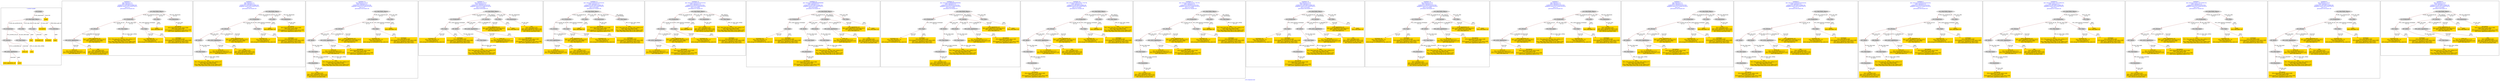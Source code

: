digraph n0 {
fontcolor="blue"
remincross="true"
label="s16-s-hammer.xml"
subgraph cluster_0 {
label="1-correct model"
n2[style="filled",color="white",fillcolor="lightgray",label="E12_Production1"];
n3[style="filled",color="white",fillcolor="lightgray",label="E21_Person1"];
n4[style="filled",color="white",fillcolor="lightgray",label="E52_Time-Span1"];
n5[style="filled",color="white",fillcolor="lightgray",label="E82_Actor_Appellation1"];
n6[shape="plaintext",style="filled",fillcolor="gold",label="artist_uri"];
n7[style="filled",color="white",fillcolor="lightgray",label="E22_Man-Made_Object1"];
n8[style="filled",color="white",fillcolor="lightgray",label="E35_Title1"];
n9[style="filled",color="white",fillcolor="lightgray",label="E55_Type1"];
n10[shape="plaintext",style="filled",fillcolor="gold",label="description"];
n11[style="filled",color="white",fillcolor="lightgray",label="E78_Collection1"];
n12[shape="plaintext",style="filled",fillcolor="gold",label="title"];
n13[style="filled",color="white",fillcolor="lightgray",label="E38_Image1"];
n14[shape="plaintext",style="filled",fillcolor="gold",label="image"];
n15[shape="plaintext",style="filled",fillcolor="gold",label="year"];
n16[shape="plaintext",style="filled",fillcolor="gold",label="technique_uri"];
n17[shape="plaintext",style="filled",fillcolor="gold",label="technique"];
n18[shape="plaintext",style="filled",fillcolor="gold",label="name"];
n19[shape="plaintext",style="filled",fillcolor="gold",label="artist_appellation_uri"];
n20[shape="plaintext",style="filled",fillcolor="gold",label="artist"];
}
subgraph cluster_1 {
label="candidate 0\nlink coherence:1.0\nnode coherence:1.0\nconfidence:0.48216615234892185\nmapping score:0.535722050782974\ncost:15.0\n-precision:0.53-recall:0.44"
n22[style="filled",color="white",fillcolor="lightgray",label="E12_Production1"];
n23[style="filled",color="white",fillcolor="lightgray",label="E21_Person1"];
n24[style="filled",color="white",fillcolor="lightgray",label="E52_Time-Span2"];
n25[style="filled",color="white",fillcolor="lightgray",label="E55_Type1"];
n26[style="filled",color="white",fillcolor="lightgray",label="E82_Actor_Appellation1"];
n27[style="filled",color="white",fillcolor="lightgray",label="E22_Man-Made_Object1"];
n28[style="filled",color="white",fillcolor="lightgray",label="E35_Title1"];
n29[style="filled",color="white",fillcolor="lightgray",label="E54_Dimension1"];
n30[shape="plaintext",style="filled",fillcolor="gold",label="artist_uri\n[E21_Person,classLink,0.571]\n[E82_Actor_Appellation,classLink,0.429]\n[E35_Title,label,0.0]"];
n31[shape="plaintext",style="filled",fillcolor="gold",label="technique_uri\n[E55_Type,classLink,1.0]\n[E55_Type,label,0.0]\n[E29_Design_or_Procedure,P3_has_note,0.0]"];
n32[shape="plaintext",style="filled",fillcolor="gold",label="year\n[E52_Time-Span,P82_at_some_time_within,0.37]\n[E52_Time-Span,label,0.306]\n[E52_Time-Span,P82a_begin_of_the_begin,0.292]\n[E52_Time-Span,P82b_end_of_the_end,0.032]"];
n33[shape="plaintext",style="filled",fillcolor="gold",label="description\n[E54_Dimension,P3_has_note,0.349]\n[E55_Type,label,0.268]\n[E29_Design_or_Procedure,P3_has_note,0.268]\n[E82_Actor_Appellation,label,0.115]"];
n34[shape="plaintext",style="filled",fillcolor="gold",label="name\n[E35_Title,label,1.0]"];
n35[shape="plaintext",style="filled",fillcolor="gold",label="technique\n[E55_Type,label,0.498]\n[E29_Design_or_Procedure,P3_has_note,0.498]\n[E82_Actor_Appellation,label,0.003]\n[E54_Dimension,P3_has_note,0.002]"];
n36[shape="plaintext",style="filled",fillcolor="gold",label="title\n[E35_Title,label,0.85]\n[E82_Actor_Appellation,label,0.123]\n[E54_Dimension,P3_has_note,0.022]\n[E21_Person,classLink,0.006]"];
n37[shape="plaintext",style="filled",fillcolor="gold",label="artist_appellation_uri\n[E82_Actor_Appellation,classLink,0.911]\n[E21_Person,classLink,0.089]\n[E35_Title,label,0.0]"];
}
subgraph cluster_2 {
label="candidate 1\nlink coherence:1.0\nnode coherence:1.0\nconfidence:0.48216615234892185\nmapping score:0.535722050782974\ncost:16.0\n-precision:0.44-recall:0.39"
n39[style="filled",color="white",fillcolor="lightgray",label="E12_Production1"];
n40[style="filled",color="white",fillcolor="lightgray",label="E21_Person1"];
n41[style="filled",color="white",fillcolor="lightgray",label="E55_Type1"];
n42[style="filled",color="white",fillcolor="lightgray",label="E67_Birth1"];
n43[style="filled",color="white",fillcolor="lightgray",label="E82_Actor_Appellation1"];
n44[style="filled",color="white",fillcolor="lightgray",label="E22_Man-Made_Object1"];
n45[style="filled",color="white",fillcolor="lightgray",label="E35_Title1"];
n46[style="filled",color="white",fillcolor="lightgray",label="E54_Dimension1"];
n47[style="filled",color="white",fillcolor="lightgray",label="E52_Time-Span1"];
n48[shape="plaintext",style="filled",fillcolor="gold",label="artist_uri\n[E21_Person,classLink,0.571]\n[E82_Actor_Appellation,classLink,0.429]\n[E35_Title,label,0.0]"];
n49[shape="plaintext",style="filled",fillcolor="gold",label="technique_uri\n[E55_Type,classLink,1.0]\n[E55_Type,label,0.0]\n[E29_Design_or_Procedure,P3_has_note,0.0]"];
n50[shape="plaintext",style="filled",fillcolor="gold",label="year\n[E52_Time-Span,P82_at_some_time_within,0.37]\n[E52_Time-Span,label,0.306]\n[E52_Time-Span,P82a_begin_of_the_begin,0.292]\n[E52_Time-Span,P82b_end_of_the_end,0.032]"];
n51[shape="plaintext",style="filled",fillcolor="gold",label="description\n[E54_Dimension,P3_has_note,0.349]\n[E55_Type,label,0.268]\n[E29_Design_or_Procedure,P3_has_note,0.268]\n[E82_Actor_Appellation,label,0.115]"];
n52[shape="plaintext",style="filled",fillcolor="gold",label="name\n[E35_Title,label,1.0]"];
n53[shape="plaintext",style="filled",fillcolor="gold",label="technique\n[E55_Type,label,0.498]\n[E29_Design_or_Procedure,P3_has_note,0.498]\n[E82_Actor_Appellation,label,0.003]\n[E54_Dimension,P3_has_note,0.002]"];
n54[shape="plaintext",style="filled",fillcolor="gold",label="title\n[E35_Title,label,0.85]\n[E82_Actor_Appellation,label,0.123]\n[E54_Dimension,P3_has_note,0.022]\n[E21_Person,classLink,0.006]"];
n55[shape="plaintext",style="filled",fillcolor="gold",label="artist_appellation_uri\n[E82_Actor_Appellation,classLink,0.911]\n[E21_Person,classLink,0.089]\n[E35_Title,label,0.0]"];
}
subgraph cluster_3 {
label="candidate 10\nlink coherence:0.9375\nnode coherence:1.0\nconfidence:0.4402631037678706\nmapping score:0.5217543679226235\ncost:115.0\n-precision:0.44-recall:0.39"
n57[style="filled",color="white",fillcolor="lightgray",label="E12_Production1"];
n58[style="filled",color="white",fillcolor="lightgray",label="E21_Person1"];
n59[style="filled",color="white",fillcolor="lightgray",label="E55_Type1"];
n60[style="filled",color="white",fillcolor="lightgray",label="E67_Birth1"];
n61[style="filled",color="white",fillcolor="lightgray",label="E82_Actor_Appellation1"];
n62[style="filled",color="white",fillcolor="lightgray",label="E22_Man-Made_Object1"];
n63[style="filled",color="white",fillcolor="lightgray",label="E35_Title1"];
n64[style="filled",color="white",fillcolor="lightgray",label="E52_Time-Span1"];
n65[style="filled",color="white",fillcolor="lightgray",label="E54_Dimension1"];
n66[shape="plaintext",style="filled",fillcolor="gold",label="artist_uri\n[E21_Person,classLink,0.571]\n[E82_Actor_Appellation,classLink,0.429]\n[E35_Title,label,0.0]"];
n67[shape="plaintext",style="filled",fillcolor="gold",label="technique_uri\n[E55_Type,classLink,1.0]\n[E55_Type,label,0.0]\n[E29_Design_or_Procedure,P3_has_note,0.0]"];
n68[shape="plaintext",style="filled",fillcolor="gold",label="year\n[E52_Time-Span,P82_at_some_time_within,0.37]\n[E52_Time-Span,label,0.306]\n[E52_Time-Span,P82a_begin_of_the_begin,0.292]\n[E52_Time-Span,P82b_end_of_the_end,0.032]"];
n69[shape="plaintext",style="filled",fillcolor="gold",label="title\n[E35_Title,label,0.85]\n[E82_Actor_Appellation,label,0.123]\n[E54_Dimension,P3_has_note,0.022]\n[E21_Person,classLink,0.006]"];
n70[shape="plaintext",style="filled",fillcolor="gold",label="name\n[E35_Title,label,1.0]"];
n71[shape="plaintext",style="filled",fillcolor="gold",label="technique\n[E55_Type,label,0.498]\n[E29_Design_or_Procedure,P3_has_note,0.498]\n[E82_Actor_Appellation,label,0.003]\n[E54_Dimension,P3_has_note,0.002]"];
n72[shape="plaintext",style="filled",fillcolor="gold",label="description\n[E54_Dimension,P3_has_note,0.349]\n[E55_Type,label,0.268]\n[E29_Design_or_Procedure,P3_has_note,0.268]\n[E82_Actor_Appellation,label,0.115]"];
n73[shape="plaintext",style="filled",fillcolor="gold",label="artist_appellation_uri\n[E82_Actor_Appellation,classLink,0.911]\n[E21_Person,classLink,0.089]\n[E35_Title,label,0.0]"];
}
subgraph cluster_4 {
label="candidate 11\nlink coherence:0.9375\nnode coherence:1.0\nconfidence:0.4402631037678706\nmapping score:0.5217543679226235\ncost:115.010002\n-precision:0.38-recall:0.33"
n75[style="filled",color="white",fillcolor="lightgray",label="E12_Production1"];
n76[style="filled",color="white",fillcolor="lightgray",label="E55_Type1"];
n77[style="filled",color="white",fillcolor="lightgray",label="E21_Person1"];
n78[style="filled",color="white",fillcolor="lightgray",label="E67_Birth1"];
n79[style="filled",color="white",fillcolor="lightgray",label="E82_Actor_Appellation1"];
n80[style="filled",color="white",fillcolor="lightgray",label="E22_Man-Made_Object1"];
n81[style="filled",color="white",fillcolor="lightgray",label="E35_Title1"];
n82[style="filled",color="white",fillcolor="lightgray",label="E54_Dimension1"];
n83[style="filled",color="white",fillcolor="lightgray",label="E52_Time-Span1"];
n84[shape="plaintext",style="filled",fillcolor="gold",label="artist_uri\n[E21_Person,classLink,0.571]\n[E82_Actor_Appellation,classLink,0.429]\n[E35_Title,label,0.0]"];
n85[shape="plaintext",style="filled",fillcolor="gold",label="technique_uri\n[E55_Type,classLink,1.0]\n[E55_Type,label,0.0]\n[E29_Design_or_Procedure,P3_has_note,0.0]"];
n86[shape="plaintext",style="filled",fillcolor="gold",label="year\n[E52_Time-Span,P82_at_some_time_within,0.37]\n[E52_Time-Span,label,0.306]\n[E52_Time-Span,P82a_begin_of_the_begin,0.292]\n[E52_Time-Span,P82b_end_of_the_end,0.032]"];
n87[shape="plaintext",style="filled",fillcolor="gold",label="title\n[E35_Title,label,0.85]\n[E82_Actor_Appellation,label,0.123]\n[E54_Dimension,P3_has_note,0.022]\n[E21_Person,classLink,0.006]"];
n88[shape="plaintext",style="filled",fillcolor="gold",label="name\n[E35_Title,label,1.0]"];
n89[shape="plaintext",style="filled",fillcolor="gold",label="technique\n[E55_Type,label,0.498]\n[E29_Design_or_Procedure,P3_has_note,0.498]\n[E82_Actor_Appellation,label,0.003]\n[E54_Dimension,P3_has_note,0.002]"];
n90[shape="plaintext",style="filled",fillcolor="gold",label="description\n[E54_Dimension,P3_has_note,0.349]\n[E55_Type,label,0.268]\n[E29_Design_or_Procedure,P3_has_note,0.268]\n[E82_Actor_Appellation,label,0.115]"];
n91[shape="plaintext",style="filled",fillcolor="gold",label="artist_appellation_uri\n[E82_Actor_Appellation,classLink,0.911]\n[E21_Person,classLink,0.089]\n[E35_Title,label,0.0]"];
}
subgraph cluster_5 {
label="candidate 12\nlink coherence:0.9333333333333333\nnode coherence:1.0\nconfidence:0.48216615234892185\nmapping score:0.535722050782974\ncost:114.010002\n-precision:0.47-recall:0.39"
n93[style="filled",color="white",fillcolor="lightgray",label="E12_Production1"];
n94[style="filled",color="white",fillcolor="lightgray",label="E21_Person1"];
n95[style="filled",color="white",fillcolor="lightgray",label="E55_Type1"];
n96[style="filled",color="white",fillcolor="lightgray",label="E82_Actor_Appellation1"];
n97[style="filled",color="white",fillcolor="lightgray",label="E22_Man-Made_Object1"];
n98[style="filled",color="white",fillcolor="lightgray",label="E35_Title1"];
n99[style="filled",color="white",fillcolor="lightgray",label="E54_Dimension1"];
n100[style="filled",color="white",fillcolor="lightgray",label="E52_Time-Span2"];
n101[shape="plaintext",style="filled",fillcolor="gold",label="artist_uri\n[E21_Person,classLink,0.571]\n[E82_Actor_Appellation,classLink,0.429]\n[E35_Title,label,0.0]"];
n102[shape="plaintext",style="filled",fillcolor="gold",label="technique_uri\n[E55_Type,classLink,1.0]\n[E55_Type,label,0.0]\n[E29_Design_or_Procedure,P3_has_note,0.0]"];
n103[shape="plaintext",style="filled",fillcolor="gold",label="year\n[E52_Time-Span,P82_at_some_time_within,0.37]\n[E52_Time-Span,label,0.306]\n[E52_Time-Span,P82a_begin_of_the_begin,0.292]\n[E52_Time-Span,P82b_end_of_the_end,0.032]"];
n104[shape="plaintext",style="filled",fillcolor="gold",label="description\n[E54_Dimension,P3_has_note,0.349]\n[E55_Type,label,0.268]\n[E29_Design_or_Procedure,P3_has_note,0.268]\n[E82_Actor_Appellation,label,0.115]"];
n105[shape="plaintext",style="filled",fillcolor="gold",label="name\n[E35_Title,label,1.0]"];
n106[shape="plaintext",style="filled",fillcolor="gold",label="technique\n[E55_Type,label,0.498]\n[E29_Design_or_Procedure,P3_has_note,0.498]\n[E82_Actor_Appellation,label,0.003]\n[E54_Dimension,P3_has_note,0.002]"];
n107[shape="plaintext",style="filled",fillcolor="gold",label="title\n[E35_Title,label,0.85]\n[E82_Actor_Appellation,label,0.123]\n[E54_Dimension,P3_has_note,0.022]\n[E21_Person,classLink,0.006]"];
n108[shape="plaintext",style="filled",fillcolor="gold",label="artist_appellation_uri\n[E82_Actor_Appellation,classLink,0.911]\n[E21_Person,classLink,0.089]\n[E35_Title,label,0.0]"];
}
subgraph cluster_6 {
label="candidate 13\nlink coherence:0.9333333333333333\nnode coherence:1.0\nconfidence:0.4402631037678706\nmapping score:0.5217543679226235\ncost:114.010002\n-precision:0.47-recall:0.39"
n110[style="filled",color="white",fillcolor="lightgray",label="E12_Production1"];
n111[style="filled",color="white",fillcolor="lightgray",label="E21_Person1"];
n112[style="filled",color="white",fillcolor="lightgray",label="E55_Type1"];
n113[style="filled",color="white",fillcolor="lightgray",label="E82_Actor_Appellation1"];
n114[style="filled",color="white",fillcolor="lightgray",label="E22_Man-Made_Object1"];
n115[style="filled",color="white",fillcolor="lightgray",label="E35_Title1"];
n116[style="filled",color="white",fillcolor="lightgray",label="E54_Dimension1"];
n117[style="filled",color="white",fillcolor="lightgray",label="E52_Time-Span2"];
n118[shape="plaintext",style="filled",fillcolor="gold",label="artist_uri\n[E21_Person,classLink,0.571]\n[E82_Actor_Appellation,classLink,0.429]\n[E35_Title,label,0.0]"];
n119[shape="plaintext",style="filled",fillcolor="gold",label="technique_uri\n[E55_Type,classLink,1.0]\n[E55_Type,label,0.0]\n[E29_Design_or_Procedure,P3_has_note,0.0]"];
n120[shape="plaintext",style="filled",fillcolor="gold",label="year\n[E52_Time-Span,P82_at_some_time_within,0.37]\n[E52_Time-Span,label,0.306]\n[E52_Time-Span,P82a_begin_of_the_begin,0.292]\n[E52_Time-Span,P82b_end_of_the_end,0.032]"];
n121[shape="plaintext",style="filled",fillcolor="gold",label="title\n[E35_Title,label,0.85]\n[E82_Actor_Appellation,label,0.123]\n[E54_Dimension,P3_has_note,0.022]\n[E21_Person,classLink,0.006]"];
n122[shape="plaintext",style="filled",fillcolor="gold",label="name\n[E35_Title,label,1.0]"];
n123[shape="plaintext",style="filled",fillcolor="gold",label="technique\n[E55_Type,label,0.498]\n[E29_Design_or_Procedure,P3_has_note,0.498]\n[E82_Actor_Appellation,label,0.003]\n[E54_Dimension,P3_has_note,0.002]"];
n124[shape="plaintext",style="filled",fillcolor="gold",label="description\n[E54_Dimension,P3_has_note,0.349]\n[E55_Type,label,0.268]\n[E29_Design_or_Procedure,P3_has_note,0.268]\n[E82_Actor_Appellation,label,0.115]"];
n125[shape="plaintext",style="filled",fillcolor="gold",label="artist_appellation_uri\n[E82_Actor_Appellation,classLink,0.911]\n[E21_Person,classLink,0.089]\n[E35_Title,label,0.0]"];
}
subgraph cluster_7 {
label="candidate 14\nlink coherence:0.8888888888888888\nnode coherence:1.0\nconfidence:0.48216615234892185\nmapping score:0.535722050782974\ncost:216.010002\n-precision:0.33-recall:0.33"
n127[style="filled",color="white",fillcolor="lightgray",label="E12_Production1"];
n128[style="filled",color="white",fillcolor="lightgray",label="E55_Type1"];
n129[style="filled",color="white",fillcolor="lightgray",label="E21_Person1"];
n130[style="filled",color="white",fillcolor="lightgray",label="E67_Birth1"];
n131[style="filled",color="white",fillcolor="lightgray",label="E69_Death1"];
n132[style="filled",color="white",fillcolor="lightgray",label="E82_Actor_Appellation1"];
n133[style="filled",color="white",fillcolor="lightgray",label="E22_Man-Made_Object1"];
n134[style="filled",color="white",fillcolor="lightgray",label="E35_Title1"];
n135[style="filled",color="white",fillcolor="lightgray",label="E52_Time-Span1"];
n136[style="filled",color="white",fillcolor="lightgray",label="E52_Time-Span3"];
n137[style="filled",color="white",fillcolor="lightgray",label="E54_Dimension1"];
n138[shape="plaintext",style="filled",fillcolor="gold",label="artist_uri\n[E21_Person,classLink,0.571]\n[E82_Actor_Appellation,classLink,0.429]\n[E35_Title,label,0.0]"];
n139[shape="plaintext",style="filled",fillcolor="gold",label="technique_uri\n[E55_Type,classLink,1.0]\n[E55_Type,label,0.0]\n[E29_Design_or_Procedure,P3_has_note,0.0]"];
n140[shape="plaintext",style="filled",fillcolor="gold",label="description\n[E54_Dimension,P3_has_note,0.349]\n[E55_Type,label,0.268]\n[E29_Design_or_Procedure,P3_has_note,0.268]\n[E82_Actor_Appellation,label,0.115]"];
n141[shape="plaintext",style="filled",fillcolor="gold",label="name\n[E35_Title,label,1.0]"];
n142[shape="plaintext",style="filled",fillcolor="gold",label="technique\n[E55_Type,label,0.498]\n[E29_Design_or_Procedure,P3_has_note,0.498]\n[E82_Actor_Appellation,label,0.003]\n[E54_Dimension,P3_has_note,0.002]"];
n143[shape="plaintext",style="filled",fillcolor="gold",label="year\n[E52_Time-Span,P82_at_some_time_within,0.37]\n[E52_Time-Span,label,0.306]\n[E52_Time-Span,P82a_begin_of_the_begin,0.292]\n[E52_Time-Span,P82b_end_of_the_end,0.032]"];
n144[shape="plaintext",style="filled",fillcolor="gold",label="title\n[E35_Title,label,0.85]\n[E82_Actor_Appellation,label,0.123]\n[E54_Dimension,P3_has_note,0.022]\n[E21_Person,classLink,0.006]"];
n145[shape="plaintext",style="filled",fillcolor="gold",label="artist_appellation_uri\n[E82_Actor_Appellation,classLink,0.911]\n[E21_Person,classLink,0.089]\n[E35_Title,label,0.0]"];
}
subgraph cluster_8 {
label="candidate 15\nlink coherence:0.8888888888888888\nnode coherence:1.0\nconfidence:0.4402631037678706\nmapping score:0.5217543679226235\ncost:216.010002\n-precision:0.33-recall:0.33"
n147[style="filled",color="white",fillcolor="lightgray",label="E12_Production1"];
n148[style="filled",color="white",fillcolor="lightgray",label="E55_Type1"];
n149[style="filled",color="white",fillcolor="lightgray",label="E21_Person1"];
n150[style="filled",color="white",fillcolor="lightgray",label="E67_Birth1"];
n151[style="filled",color="white",fillcolor="lightgray",label="E69_Death1"];
n152[style="filled",color="white",fillcolor="lightgray",label="E82_Actor_Appellation1"];
n153[style="filled",color="white",fillcolor="lightgray",label="E22_Man-Made_Object1"];
n154[style="filled",color="white",fillcolor="lightgray",label="E35_Title1"];
n155[style="filled",color="white",fillcolor="lightgray",label="E52_Time-Span1"];
n156[style="filled",color="white",fillcolor="lightgray",label="E52_Time-Span3"];
n157[style="filled",color="white",fillcolor="lightgray",label="E54_Dimension1"];
n158[shape="plaintext",style="filled",fillcolor="gold",label="artist_uri\n[E21_Person,classLink,0.571]\n[E82_Actor_Appellation,classLink,0.429]\n[E35_Title,label,0.0]"];
n159[shape="plaintext",style="filled",fillcolor="gold",label="technique_uri\n[E55_Type,classLink,1.0]\n[E55_Type,label,0.0]\n[E29_Design_or_Procedure,P3_has_note,0.0]"];
n160[shape="plaintext",style="filled",fillcolor="gold",label="title\n[E35_Title,label,0.85]\n[E82_Actor_Appellation,label,0.123]\n[E54_Dimension,P3_has_note,0.022]\n[E21_Person,classLink,0.006]"];
n161[shape="plaintext",style="filled",fillcolor="gold",label="name\n[E35_Title,label,1.0]"];
n162[shape="plaintext",style="filled",fillcolor="gold",label="technique\n[E55_Type,label,0.498]\n[E29_Design_or_Procedure,P3_has_note,0.498]\n[E82_Actor_Appellation,label,0.003]\n[E54_Dimension,P3_has_note,0.002]"];
n163[shape="plaintext",style="filled",fillcolor="gold",label="year\n[E52_Time-Span,P82_at_some_time_within,0.37]\n[E52_Time-Span,label,0.306]\n[E52_Time-Span,P82a_begin_of_the_begin,0.292]\n[E52_Time-Span,P82b_end_of_the_end,0.032]"];
n164[shape="plaintext",style="filled",fillcolor="gold",label="description\n[E54_Dimension,P3_has_note,0.349]\n[E55_Type,label,0.268]\n[E29_Design_or_Procedure,P3_has_note,0.268]\n[E82_Actor_Appellation,label,0.115]"];
n165[shape="plaintext",style="filled",fillcolor="gold",label="artist_appellation_uri\n[E82_Actor_Appellation,classLink,0.911]\n[E21_Person,classLink,0.089]\n[E35_Title,label,0.0]"];
}
subgraph cluster_9 {
label="candidate 16\nlink coherence:0.8823529411764706\nnode coherence:1.0\nconfidence:0.48216615234892185\nmapping score:0.535722050782974\ncost:215.010002\n-precision:0.41-recall:0.39"
n167[style="filled",color="white",fillcolor="lightgray",label="E12_Production1"];
n168[style="filled",color="white",fillcolor="lightgray",label="E21_Person1"];
n169[style="filled",color="white",fillcolor="lightgray",label="E55_Type1"];
n170[style="filled",color="white",fillcolor="lightgray",label="E67_Birth1"];
n171[style="filled",color="white",fillcolor="lightgray",label="E82_Actor_Appellation1"];
n172[style="filled",color="white",fillcolor="lightgray",label="E22_Man-Made_Object1"];
n173[style="filled",color="white",fillcolor="lightgray",label="E35_Title1"];
n174[style="filled",color="white",fillcolor="lightgray",label="E52_Time-Span1"];
n175[style="filled",color="white",fillcolor="lightgray",label="E52_Time-Span2"];
n176[style="filled",color="white",fillcolor="lightgray",label="E54_Dimension1"];
n177[shape="plaintext",style="filled",fillcolor="gold",label="artist_uri\n[E21_Person,classLink,0.571]\n[E82_Actor_Appellation,classLink,0.429]\n[E35_Title,label,0.0]"];
n178[shape="plaintext",style="filled",fillcolor="gold",label="technique_uri\n[E55_Type,classLink,1.0]\n[E55_Type,label,0.0]\n[E29_Design_or_Procedure,P3_has_note,0.0]"];
n179[shape="plaintext",style="filled",fillcolor="gold",label="year\n[E52_Time-Span,P82_at_some_time_within,0.37]\n[E52_Time-Span,label,0.306]\n[E52_Time-Span,P82a_begin_of_the_begin,0.292]\n[E52_Time-Span,P82b_end_of_the_end,0.032]"];
n180[shape="plaintext",style="filled",fillcolor="gold",label="description\n[E54_Dimension,P3_has_note,0.349]\n[E55_Type,label,0.268]\n[E29_Design_or_Procedure,P3_has_note,0.268]\n[E82_Actor_Appellation,label,0.115]"];
n181[shape="plaintext",style="filled",fillcolor="gold",label="name\n[E35_Title,label,1.0]"];
n182[shape="plaintext",style="filled",fillcolor="gold",label="technique\n[E55_Type,label,0.498]\n[E29_Design_or_Procedure,P3_has_note,0.498]\n[E82_Actor_Appellation,label,0.003]\n[E54_Dimension,P3_has_note,0.002]"];
n183[shape="plaintext",style="filled",fillcolor="gold",label="title\n[E35_Title,label,0.85]\n[E82_Actor_Appellation,label,0.123]\n[E54_Dimension,P3_has_note,0.022]\n[E21_Person,classLink,0.006]"];
n184[shape="plaintext",style="filled",fillcolor="gold",label="artist_appellation_uri\n[E82_Actor_Appellation,classLink,0.911]\n[E21_Person,classLink,0.089]\n[E35_Title,label,0.0]"];
}
subgraph cluster_10 {
label="candidate 17\nlink coherence:0.8823529411764706\nnode coherence:1.0\nconfidence:0.4402631037678706\nmapping score:0.5217543679226235\ncost:215.010002\n-precision:0.41-recall:0.39"
n186[style="filled",color="white",fillcolor="lightgray",label="E12_Production1"];
n187[style="filled",color="white",fillcolor="lightgray",label="E21_Person1"];
n188[style="filled",color="white",fillcolor="lightgray",label="E55_Type1"];
n189[style="filled",color="white",fillcolor="lightgray",label="E67_Birth1"];
n190[style="filled",color="white",fillcolor="lightgray",label="E82_Actor_Appellation1"];
n191[style="filled",color="white",fillcolor="lightgray",label="E22_Man-Made_Object1"];
n192[style="filled",color="white",fillcolor="lightgray",label="E35_Title1"];
n193[style="filled",color="white",fillcolor="lightgray",label="E52_Time-Span1"];
n194[style="filled",color="white",fillcolor="lightgray",label="E52_Time-Span2"];
n195[style="filled",color="white",fillcolor="lightgray",label="E54_Dimension1"];
n196[shape="plaintext",style="filled",fillcolor="gold",label="artist_uri\n[E21_Person,classLink,0.571]\n[E82_Actor_Appellation,classLink,0.429]\n[E35_Title,label,0.0]"];
n197[shape="plaintext",style="filled",fillcolor="gold",label="technique_uri\n[E55_Type,classLink,1.0]\n[E55_Type,label,0.0]\n[E29_Design_or_Procedure,P3_has_note,0.0]"];
n198[shape="plaintext",style="filled",fillcolor="gold",label="year\n[E52_Time-Span,P82_at_some_time_within,0.37]\n[E52_Time-Span,label,0.306]\n[E52_Time-Span,P82a_begin_of_the_begin,0.292]\n[E52_Time-Span,P82b_end_of_the_end,0.032]"];
n199[shape="plaintext",style="filled",fillcolor="gold",label="title\n[E35_Title,label,0.85]\n[E82_Actor_Appellation,label,0.123]\n[E54_Dimension,P3_has_note,0.022]\n[E21_Person,classLink,0.006]"];
n200[shape="plaintext",style="filled",fillcolor="gold",label="name\n[E35_Title,label,1.0]"];
n201[shape="plaintext",style="filled",fillcolor="gold",label="technique\n[E55_Type,label,0.498]\n[E29_Design_or_Procedure,P3_has_note,0.498]\n[E82_Actor_Appellation,label,0.003]\n[E54_Dimension,P3_has_note,0.002]"];
n202[shape="plaintext",style="filled",fillcolor="gold",label="description\n[E54_Dimension,P3_has_note,0.349]\n[E55_Type,label,0.268]\n[E29_Design_or_Procedure,P3_has_note,0.268]\n[E82_Actor_Appellation,label,0.115]"];
n203[shape="plaintext",style="filled",fillcolor="gold",label="artist_appellation_uri\n[E82_Actor_Appellation,classLink,0.911]\n[E21_Person,classLink,0.089]\n[E35_Title,label,0.0]"];
}
subgraph cluster_11 {
label="candidate 18\nlink coherence:0.875\nnode coherence:1.0\nconfidence:0.48216615234892185\nmapping score:0.535722050782974\ncost:214.010002\n-precision:0.38-recall:0.33"
n205[style="filled",color="white",fillcolor="lightgray",label="E12_Production1"];
n206[style="filled",color="white",fillcolor="lightgray",label="E55_Type1"];
n207[style="filled",color="white",fillcolor="lightgray",label="E21_Person1"];
n208[style="filled",color="white",fillcolor="lightgray",label="E67_Birth1"];
n209[style="filled",color="white",fillcolor="lightgray",label="E82_Actor_Appellation1"];
n210[style="filled",color="white",fillcolor="lightgray",label="E22_Man-Made_Object1"];
n211[style="filled",color="white",fillcolor="lightgray",label="E35_Title1"];
n212[style="filled",color="white",fillcolor="lightgray",label="E52_Time-Span1"];
n213[style="filled",color="white",fillcolor="lightgray",label="E54_Dimension1"];
n214[shape="plaintext",style="filled",fillcolor="gold",label="artist_uri\n[E21_Person,classLink,0.571]\n[E82_Actor_Appellation,classLink,0.429]\n[E35_Title,label,0.0]"];
n215[shape="plaintext",style="filled",fillcolor="gold",label="technique_uri\n[E55_Type,classLink,1.0]\n[E55_Type,label,0.0]\n[E29_Design_or_Procedure,P3_has_note,0.0]"];
n216[shape="plaintext",style="filled",fillcolor="gold",label="year\n[E52_Time-Span,P82_at_some_time_within,0.37]\n[E52_Time-Span,label,0.306]\n[E52_Time-Span,P82a_begin_of_the_begin,0.292]\n[E52_Time-Span,P82b_end_of_the_end,0.032]"];
n217[shape="plaintext",style="filled",fillcolor="gold",label="description\n[E54_Dimension,P3_has_note,0.349]\n[E55_Type,label,0.268]\n[E29_Design_or_Procedure,P3_has_note,0.268]\n[E82_Actor_Appellation,label,0.115]"];
n218[shape="plaintext",style="filled",fillcolor="gold",label="name\n[E35_Title,label,1.0]"];
n219[shape="plaintext",style="filled",fillcolor="gold",label="technique\n[E55_Type,label,0.498]\n[E29_Design_or_Procedure,P3_has_note,0.498]\n[E82_Actor_Appellation,label,0.003]\n[E54_Dimension,P3_has_note,0.002]"];
n220[shape="plaintext",style="filled",fillcolor="gold",label="title\n[E35_Title,label,0.85]\n[E82_Actor_Appellation,label,0.123]\n[E54_Dimension,P3_has_note,0.022]\n[E21_Person,classLink,0.006]"];
n221[shape="plaintext",style="filled",fillcolor="gold",label="artist_appellation_uri\n[E82_Actor_Appellation,classLink,0.911]\n[E21_Person,classLink,0.089]\n[E35_Title,label,0.0]"];
}
subgraph cluster_12 {
label="candidate 19\nlink coherence:0.875\nnode coherence:1.0\nconfidence:0.4402631037678706\nmapping score:0.5217543679226235\ncost:214.010002\n-precision:0.38-recall:0.33"
n223[style="filled",color="white",fillcolor="lightgray",label="E12_Production1"];
n224[style="filled",color="white",fillcolor="lightgray",label="E55_Type1"];
n225[style="filled",color="white",fillcolor="lightgray",label="E21_Person1"];
n226[style="filled",color="white",fillcolor="lightgray",label="E67_Birth1"];
n227[style="filled",color="white",fillcolor="lightgray",label="E82_Actor_Appellation1"];
n228[style="filled",color="white",fillcolor="lightgray",label="E22_Man-Made_Object1"];
n229[style="filled",color="white",fillcolor="lightgray",label="E35_Title1"];
n230[style="filled",color="white",fillcolor="lightgray",label="E52_Time-Span1"];
n231[style="filled",color="white",fillcolor="lightgray",label="E54_Dimension1"];
n232[shape="plaintext",style="filled",fillcolor="gold",label="artist_uri\n[E21_Person,classLink,0.571]\n[E82_Actor_Appellation,classLink,0.429]\n[E35_Title,label,0.0]"];
n233[shape="plaintext",style="filled",fillcolor="gold",label="technique_uri\n[E55_Type,classLink,1.0]\n[E55_Type,label,0.0]\n[E29_Design_or_Procedure,P3_has_note,0.0]"];
n234[shape="plaintext",style="filled",fillcolor="gold",label="year\n[E52_Time-Span,P82_at_some_time_within,0.37]\n[E52_Time-Span,label,0.306]\n[E52_Time-Span,P82a_begin_of_the_begin,0.292]\n[E52_Time-Span,P82b_end_of_the_end,0.032]"];
n235[shape="plaintext",style="filled",fillcolor="gold",label="title\n[E35_Title,label,0.85]\n[E82_Actor_Appellation,label,0.123]\n[E54_Dimension,P3_has_note,0.022]\n[E21_Person,classLink,0.006]"];
n236[shape="plaintext",style="filled",fillcolor="gold",label="name\n[E35_Title,label,1.0]"];
n237[shape="plaintext",style="filled",fillcolor="gold",label="technique\n[E55_Type,label,0.498]\n[E29_Design_or_Procedure,P3_has_note,0.498]\n[E82_Actor_Appellation,label,0.003]\n[E54_Dimension,P3_has_note,0.002]"];
n238[shape="plaintext",style="filled",fillcolor="gold",label="description\n[E54_Dimension,P3_has_note,0.349]\n[E55_Type,label,0.268]\n[E29_Design_or_Procedure,P3_has_note,0.268]\n[E82_Actor_Appellation,label,0.115]"];
n239[shape="plaintext",style="filled",fillcolor="gold",label="artist_appellation_uri\n[E82_Actor_Appellation,classLink,0.911]\n[E21_Person,classLink,0.089]\n[E35_Title,label,0.0]"];
}
subgraph cluster_13 {
label="candidate 2\nlink coherence:1.0\nnode coherence:1.0\nconfidence:0.4402631037678706\nmapping score:0.5217543679226235\ncost:15.0\n-precision:0.53-recall:0.44"
n241[style="filled",color="white",fillcolor="lightgray",label="E12_Production1"];
n242[style="filled",color="white",fillcolor="lightgray",label="E21_Person1"];
n243[style="filled",color="white",fillcolor="lightgray",label="E52_Time-Span2"];
n244[style="filled",color="white",fillcolor="lightgray",label="E55_Type1"];
n245[style="filled",color="white",fillcolor="lightgray",label="E82_Actor_Appellation1"];
n246[style="filled",color="white",fillcolor="lightgray",label="E22_Man-Made_Object1"];
n247[style="filled",color="white",fillcolor="lightgray",label="E35_Title1"];
n248[style="filled",color="white",fillcolor="lightgray",label="E54_Dimension1"];
n249[shape="plaintext",style="filled",fillcolor="gold",label="artist_uri\n[E21_Person,classLink,0.571]\n[E82_Actor_Appellation,classLink,0.429]\n[E35_Title,label,0.0]"];
n250[shape="plaintext",style="filled",fillcolor="gold",label="technique_uri\n[E55_Type,classLink,1.0]\n[E55_Type,label,0.0]\n[E29_Design_or_Procedure,P3_has_note,0.0]"];
n251[shape="plaintext",style="filled",fillcolor="gold",label="year\n[E52_Time-Span,P82_at_some_time_within,0.37]\n[E52_Time-Span,label,0.306]\n[E52_Time-Span,P82a_begin_of_the_begin,0.292]\n[E52_Time-Span,P82b_end_of_the_end,0.032]"];
n252[shape="plaintext",style="filled",fillcolor="gold",label="title\n[E35_Title,label,0.85]\n[E82_Actor_Appellation,label,0.123]\n[E54_Dimension,P3_has_note,0.022]\n[E21_Person,classLink,0.006]"];
n253[shape="plaintext",style="filled",fillcolor="gold",label="name\n[E35_Title,label,1.0]"];
n254[shape="plaintext",style="filled",fillcolor="gold",label="technique\n[E55_Type,label,0.498]\n[E29_Design_or_Procedure,P3_has_note,0.498]\n[E82_Actor_Appellation,label,0.003]\n[E54_Dimension,P3_has_note,0.002]"];
n255[shape="plaintext",style="filled",fillcolor="gold",label="description\n[E54_Dimension,P3_has_note,0.349]\n[E55_Type,label,0.268]\n[E29_Design_or_Procedure,P3_has_note,0.268]\n[E82_Actor_Appellation,label,0.115]"];
n256[shape="plaintext",style="filled",fillcolor="gold",label="artist_appellation_uri\n[E82_Actor_Appellation,classLink,0.911]\n[E21_Person,classLink,0.089]\n[E35_Title,label,0.0]"];
}
subgraph cluster_14 {
label="candidate 3\nlink coherence:1.0\nnode coherence:1.0\nconfidence:0.4402631037678706\nmapping score:0.5217543679226235\ncost:16.0\n-precision:0.44-recall:0.39"
n258[style="filled",color="white",fillcolor="lightgray",label="E12_Production1"];
n259[style="filled",color="white",fillcolor="lightgray",label="E21_Person1"];
n260[style="filled",color="white",fillcolor="lightgray",label="E55_Type1"];
n261[style="filled",color="white",fillcolor="lightgray",label="E67_Birth1"];
n262[style="filled",color="white",fillcolor="lightgray",label="E82_Actor_Appellation1"];
n263[style="filled",color="white",fillcolor="lightgray",label="E22_Man-Made_Object1"];
n264[style="filled",color="white",fillcolor="lightgray",label="E35_Title1"];
n265[style="filled",color="white",fillcolor="lightgray",label="E54_Dimension1"];
n266[style="filled",color="white",fillcolor="lightgray",label="E52_Time-Span1"];
n267[shape="plaintext",style="filled",fillcolor="gold",label="artist_uri\n[E21_Person,classLink,0.571]\n[E82_Actor_Appellation,classLink,0.429]\n[E35_Title,label,0.0]"];
n268[shape="plaintext",style="filled",fillcolor="gold",label="technique_uri\n[E55_Type,classLink,1.0]\n[E55_Type,label,0.0]\n[E29_Design_or_Procedure,P3_has_note,0.0]"];
n269[shape="plaintext",style="filled",fillcolor="gold",label="year\n[E52_Time-Span,P82_at_some_time_within,0.37]\n[E52_Time-Span,label,0.306]\n[E52_Time-Span,P82a_begin_of_the_begin,0.292]\n[E52_Time-Span,P82b_end_of_the_end,0.032]"];
n270[shape="plaintext",style="filled",fillcolor="gold",label="title\n[E35_Title,label,0.85]\n[E82_Actor_Appellation,label,0.123]\n[E54_Dimension,P3_has_note,0.022]\n[E21_Person,classLink,0.006]"];
n271[shape="plaintext",style="filled",fillcolor="gold",label="name\n[E35_Title,label,1.0]"];
n272[shape="plaintext",style="filled",fillcolor="gold",label="technique\n[E55_Type,label,0.498]\n[E29_Design_or_Procedure,P3_has_note,0.498]\n[E82_Actor_Appellation,label,0.003]\n[E54_Dimension,P3_has_note,0.002]"];
n273[shape="plaintext",style="filled",fillcolor="gold",label="description\n[E54_Dimension,P3_has_note,0.349]\n[E55_Type,label,0.268]\n[E29_Design_or_Procedure,P3_has_note,0.268]\n[E82_Actor_Appellation,label,0.115]"];
n274[shape="plaintext",style="filled",fillcolor="gold",label="artist_appellation_uri\n[E82_Actor_Appellation,classLink,0.911]\n[E21_Person,classLink,0.089]\n[E35_Title,label,0.0]"];
}
subgraph cluster_15 {
label="candidate 4\nlink coherence:0.9444444444444444\nnode coherence:1.0\nconfidence:0.48216615234892185\nmapping score:0.535722050782974\ncost:117.0\n-precision:0.39-recall:0.39"
n276[style="filled",color="white",fillcolor="lightgray",label="E12_Production1"];
n277[style="filled",color="white",fillcolor="lightgray",label="E21_Person1"];
n278[style="filled",color="white",fillcolor="lightgray",label="E55_Type1"];
n279[style="filled",color="white",fillcolor="lightgray",label="E67_Birth1"];
n280[style="filled",color="white",fillcolor="lightgray",label="E69_Death1"];
n281[style="filled",color="white",fillcolor="lightgray",label="E82_Actor_Appellation1"];
n282[style="filled",color="white",fillcolor="lightgray",label="E22_Man-Made_Object1"];
n283[style="filled",color="white",fillcolor="lightgray",label="E35_Title1"];
n284[style="filled",color="white",fillcolor="lightgray",label="E52_Time-Span1"];
n285[style="filled",color="white",fillcolor="lightgray",label="E52_Time-Span3"];
n286[style="filled",color="white",fillcolor="lightgray",label="E54_Dimension1"];
n287[shape="plaintext",style="filled",fillcolor="gold",label="artist_uri\n[E21_Person,classLink,0.571]\n[E82_Actor_Appellation,classLink,0.429]\n[E35_Title,label,0.0]"];
n288[shape="plaintext",style="filled",fillcolor="gold",label="technique_uri\n[E55_Type,classLink,1.0]\n[E55_Type,label,0.0]\n[E29_Design_or_Procedure,P3_has_note,0.0]"];
n289[shape="plaintext",style="filled",fillcolor="gold",label="description\n[E54_Dimension,P3_has_note,0.349]\n[E55_Type,label,0.268]\n[E29_Design_or_Procedure,P3_has_note,0.268]\n[E82_Actor_Appellation,label,0.115]"];
n290[shape="plaintext",style="filled",fillcolor="gold",label="name\n[E35_Title,label,1.0]"];
n291[shape="plaintext",style="filled",fillcolor="gold",label="technique\n[E55_Type,label,0.498]\n[E29_Design_or_Procedure,P3_has_note,0.498]\n[E82_Actor_Appellation,label,0.003]\n[E54_Dimension,P3_has_note,0.002]"];
n292[shape="plaintext",style="filled",fillcolor="gold",label="year\n[E52_Time-Span,P82_at_some_time_within,0.37]\n[E52_Time-Span,label,0.306]\n[E52_Time-Span,P82a_begin_of_the_begin,0.292]\n[E52_Time-Span,P82b_end_of_the_end,0.032]"];
n293[shape="plaintext",style="filled",fillcolor="gold",label="title\n[E35_Title,label,0.85]\n[E82_Actor_Appellation,label,0.123]\n[E54_Dimension,P3_has_note,0.022]\n[E21_Person,classLink,0.006]"];
n294[shape="plaintext",style="filled",fillcolor="gold",label="artist_appellation_uri\n[E82_Actor_Appellation,classLink,0.911]\n[E21_Person,classLink,0.089]\n[E35_Title,label,0.0]"];
}
subgraph cluster_16 {
label="candidate 5\nlink coherence:0.9444444444444444\nnode coherence:1.0\nconfidence:0.4402631037678706\nmapping score:0.5217543679226235\ncost:117.0\n-precision:0.39-recall:0.39"
n296[style="filled",color="white",fillcolor="lightgray",label="E12_Production1"];
n297[style="filled",color="white",fillcolor="lightgray",label="E21_Person1"];
n298[style="filled",color="white",fillcolor="lightgray",label="E55_Type1"];
n299[style="filled",color="white",fillcolor="lightgray",label="E67_Birth1"];
n300[style="filled",color="white",fillcolor="lightgray",label="E69_Death1"];
n301[style="filled",color="white",fillcolor="lightgray",label="E82_Actor_Appellation1"];
n302[style="filled",color="white",fillcolor="lightgray",label="E22_Man-Made_Object1"];
n303[style="filled",color="white",fillcolor="lightgray",label="E35_Title1"];
n304[style="filled",color="white",fillcolor="lightgray",label="E52_Time-Span1"];
n305[style="filled",color="white",fillcolor="lightgray",label="E52_Time-Span3"];
n306[style="filled",color="white",fillcolor="lightgray",label="E54_Dimension1"];
n307[shape="plaintext",style="filled",fillcolor="gold",label="artist_uri\n[E21_Person,classLink,0.571]\n[E82_Actor_Appellation,classLink,0.429]\n[E35_Title,label,0.0]"];
n308[shape="plaintext",style="filled",fillcolor="gold",label="technique_uri\n[E55_Type,classLink,1.0]\n[E55_Type,label,0.0]\n[E29_Design_or_Procedure,P3_has_note,0.0]"];
n309[shape="plaintext",style="filled",fillcolor="gold",label="title\n[E35_Title,label,0.85]\n[E82_Actor_Appellation,label,0.123]\n[E54_Dimension,P3_has_note,0.022]\n[E21_Person,classLink,0.006]"];
n310[shape="plaintext",style="filled",fillcolor="gold",label="name\n[E35_Title,label,1.0]"];
n311[shape="plaintext",style="filled",fillcolor="gold",label="technique\n[E55_Type,label,0.498]\n[E29_Design_or_Procedure,P3_has_note,0.498]\n[E82_Actor_Appellation,label,0.003]\n[E54_Dimension,P3_has_note,0.002]"];
n312[shape="plaintext",style="filled",fillcolor="gold",label="year\n[E52_Time-Span,P82_at_some_time_within,0.37]\n[E52_Time-Span,label,0.306]\n[E52_Time-Span,P82a_begin_of_the_begin,0.292]\n[E52_Time-Span,P82b_end_of_the_end,0.032]"];
n313[shape="plaintext",style="filled",fillcolor="gold",label="description\n[E54_Dimension,P3_has_note,0.349]\n[E55_Type,label,0.268]\n[E29_Design_or_Procedure,P3_has_note,0.268]\n[E82_Actor_Appellation,label,0.115]"];
n314[shape="plaintext",style="filled",fillcolor="gold",label="artist_appellation_uri\n[E82_Actor_Appellation,classLink,0.911]\n[E21_Person,classLink,0.089]\n[E35_Title,label,0.0]"];
}
subgraph cluster_17 {
label="candidate 6\nlink coherence:0.9411764705882353\nnode coherence:1.0\nconfidence:0.48216615234892185\nmapping score:0.535722050782974\ncost:116.0\n-precision:0.47-recall:0.44"
n316[style="filled",color="white",fillcolor="lightgray",label="E12_Production1"];
n317[style="filled",color="white",fillcolor="lightgray",label="E21_Person1"];
n318[style="filled",color="white",fillcolor="lightgray",label="E52_Time-Span2"];
n319[style="filled",color="white",fillcolor="lightgray",label="E55_Type1"];
n320[style="filled",color="white",fillcolor="lightgray",label="E67_Birth1"];
n321[style="filled",color="white",fillcolor="lightgray",label="E82_Actor_Appellation1"];
n322[style="filled",color="white",fillcolor="lightgray",label="E22_Man-Made_Object1"];
n323[style="filled",color="white",fillcolor="lightgray",label="E35_Title1"];
n324[style="filled",color="white",fillcolor="lightgray",label="E52_Time-Span1"];
n325[style="filled",color="white",fillcolor="lightgray",label="E54_Dimension1"];
n326[shape="plaintext",style="filled",fillcolor="gold",label="artist_uri\n[E21_Person,classLink,0.571]\n[E82_Actor_Appellation,classLink,0.429]\n[E35_Title,label,0.0]"];
n327[shape="plaintext",style="filled",fillcolor="gold",label="technique_uri\n[E55_Type,classLink,1.0]\n[E55_Type,label,0.0]\n[E29_Design_or_Procedure,P3_has_note,0.0]"];
n328[shape="plaintext",style="filled",fillcolor="gold",label="year\n[E52_Time-Span,P82_at_some_time_within,0.37]\n[E52_Time-Span,label,0.306]\n[E52_Time-Span,P82a_begin_of_the_begin,0.292]\n[E52_Time-Span,P82b_end_of_the_end,0.032]"];
n329[shape="plaintext",style="filled",fillcolor="gold",label="description\n[E54_Dimension,P3_has_note,0.349]\n[E55_Type,label,0.268]\n[E29_Design_or_Procedure,P3_has_note,0.268]\n[E82_Actor_Appellation,label,0.115]"];
n330[shape="plaintext",style="filled",fillcolor="gold",label="name\n[E35_Title,label,1.0]"];
n331[shape="plaintext",style="filled",fillcolor="gold",label="technique\n[E55_Type,label,0.498]\n[E29_Design_or_Procedure,P3_has_note,0.498]\n[E82_Actor_Appellation,label,0.003]\n[E54_Dimension,P3_has_note,0.002]"];
n332[shape="plaintext",style="filled",fillcolor="gold",label="title\n[E35_Title,label,0.85]\n[E82_Actor_Appellation,label,0.123]\n[E54_Dimension,P3_has_note,0.022]\n[E21_Person,classLink,0.006]"];
n333[shape="plaintext",style="filled",fillcolor="gold",label="artist_appellation_uri\n[E82_Actor_Appellation,classLink,0.911]\n[E21_Person,classLink,0.089]\n[E35_Title,label,0.0]"];
}
subgraph cluster_18 {
label="candidate 7\nlink coherence:0.9411764705882353\nnode coherence:1.0\nconfidence:0.4402631037678706\nmapping score:0.5217543679226235\ncost:116.0\n-precision:0.47-recall:0.44"
n335[style="filled",color="white",fillcolor="lightgray",label="E12_Production1"];
n336[style="filled",color="white",fillcolor="lightgray",label="E21_Person1"];
n337[style="filled",color="white",fillcolor="lightgray",label="E52_Time-Span2"];
n338[style="filled",color="white",fillcolor="lightgray",label="E55_Type1"];
n339[style="filled",color="white",fillcolor="lightgray",label="E67_Birth1"];
n340[style="filled",color="white",fillcolor="lightgray",label="E82_Actor_Appellation1"];
n341[style="filled",color="white",fillcolor="lightgray",label="E22_Man-Made_Object1"];
n342[style="filled",color="white",fillcolor="lightgray",label="E35_Title1"];
n343[style="filled",color="white",fillcolor="lightgray",label="E52_Time-Span1"];
n344[style="filled",color="white",fillcolor="lightgray",label="E54_Dimension1"];
n345[shape="plaintext",style="filled",fillcolor="gold",label="artist_uri\n[E21_Person,classLink,0.571]\n[E82_Actor_Appellation,classLink,0.429]\n[E35_Title,label,0.0]"];
n346[shape="plaintext",style="filled",fillcolor="gold",label="technique_uri\n[E55_Type,classLink,1.0]\n[E55_Type,label,0.0]\n[E29_Design_or_Procedure,P3_has_note,0.0]"];
n347[shape="plaintext",style="filled",fillcolor="gold",label="year\n[E52_Time-Span,P82_at_some_time_within,0.37]\n[E52_Time-Span,label,0.306]\n[E52_Time-Span,P82a_begin_of_the_begin,0.292]\n[E52_Time-Span,P82b_end_of_the_end,0.032]"];
n348[shape="plaintext",style="filled",fillcolor="gold",label="title\n[E35_Title,label,0.85]\n[E82_Actor_Appellation,label,0.123]\n[E54_Dimension,P3_has_note,0.022]\n[E21_Person,classLink,0.006]"];
n349[shape="plaintext",style="filled",fillcolor="gold",label="name\n[E35_Title,label,1.0]"];
n350[shape="plaintext",style="filled",fillcolor="gold",label="technique\n[E55_Type,label,0.498]\n[E29_Design_or_Procedure,P3_has_note,0.498]\n[E82_Actor_Appellation,label,0.003]\n[E54_Dimension,P3_has_note,0.002]"];
n351[shape="plaintext",style="filled",fillcolor="gold",label="description\n[E54_Dimension,P3_has_note,0.349]\n[E55_Type,label,0.268]\n[E29_Design_or_Procedure,P3_has_note,0.268]\n[E82_Actor_Appellation,label,0.115]"];
n352[shape="plaintext",style="filled",fillcolor="gold",label="artist_appellation_uri\n[E82_Actor_Appellation,classLink,0.911]\n[E21_Person,classLink,0.089]\n[E35_Title,label,0.0]"];
}
subgraph cluster_19 {
label="candidate 8\nlink coherence:0.9375\nnode coherence:1.0\nconfidence:0.48216615234892185\nmapping score:0.535722050782974\ncost:115.0\n-precision:0.44-recall:0.39"
n354[style="filled",color="white",fillcolor="lightgray",label="E12_Production1"];
n355[style="filled",color="white",fillcolor="lightgray",label="E21_Person1"];
n356[style="filled",color="white",fillcolor="lightgray",label="E55_Type1"];
n357[style="filled",color="white",fillcolor="lightgray",label="E67_Birth1"];
n358[style="filled",color="white",fillcolor="lightgray",label="E82_Actor_Appellation1"];
n359[style="filled",color="white",fillcolor="lightgray",label="E22_Man-Made_Object1"];
n360[style="filled",color="white",fillcolor="lightgray",label="E35_Title1"];
n361[style="filled",color="white",fillcolor="lightgray",label="E52_Time-Span1"];
n362[style="filled",color="white",fillcolor="lightgray",label="E54_Dimension1"];
n363[shape="plaintext",style="filled",fillcolor="gold",label="artist_uri\n[E21_Person,classLink,0.571]\n[E82_Actor_Appellation,classLink,0.429]\n[E35_Title,label,0.0]"];
n364[shape="plaintext",style="filled",fillcolor="gold",label="technique_uri\n[E55_Type,classLink,1.0]\n[E55_Type,label,0.0]\n[E29_Design_or_Procedure,P3_has_note,0.0]"];
n365[shape="plaintext",style="filled",fillcolor="gold",label="year\n[E52_Time-Span,P82_at_some_time_within,0.37]\n[E52_Time-Span,label,0.306]\n[E52_Time-Span,P82a_begin_of_the_begin,0.292]\n[E52_Time-Span,P82b_end_of_the_end,0.032]"];
n366[shape="plaintext",style="filled",fillcolor="gold",label="description\n[E54_Dimension,P3_has_note,0.349]\n[E55_Type,label,0.268]\n[E29_Design_or_Procedure,P3_has_note,0.268]\n[E82_Actor_Appellation,label,0.115]"];
n367[shape="plaintext",style="filled",fillcolor="gold",label="name\n[E35_Title,label,1.0]"];
n368[shape="plaintext",style="filled",fillcolor="gold",label="technique\n[E55_Type,label,0.498]\n[E29_Design_or_Procedure,P3_has_note,0.498]\n[E82_Actor_Appellation,label,0.003]\n[E54_Dimension,P3_has_note,0.002]"];
n369[shape="plaintext",style="filled",fillcolor="gold",label="title\n[E35_Title,label,0.85]\n[E82_Actor_Appellation,label,0.123]\n[E54_Dimension,P3_has_note,0.022]\n[E21_Person,classLink,0.006]"];
n370[shape="plaintext",style="filled",fillcolor="gold",label="artist_appellation_uri\n[E82_Actor_Appellation,classLink,0.911]\n[E21_Person,classLink,0.089]\n[E35_Title,label,0.0]"];
}
subgraph cluster_20 {
label="candidate 9\nlink coherence:0.9375\nnode coherence:1.0\nconfidence:0.48216615234892185\nmapping score:0.535722050782974\ncost:115.010002\n-precision:0.38-recall:0.33"
n372[style="filled",color="white",fillcolor="lightgray",label="E12_Production1"];
n373[style="filled",color="white",fillcolor="lightgray",label="E55_Type1"];
n374[style="filled",color="white",fillcolor="lightgray",label="E21_Person1"];
n375[style="filled",color="white",fillcolor="lightgray",label="E67_Birth1"];
n376[style="filled",color="white",fillcolor="lightgray",label="E82_Actor_Appellation1"];
n377[style="filled",color="white",fillcolor="lightgray",label="E22_Man-Made_Object1"];
n378[style="filled",color="white",fillcolor="lightgray",label="E35_Title1"];
n379[style="filled",color="white",fillcolor="lightgray",label="E54_Dimension1"];
n380[style="filled",color="white",fillcolor="lightgray",label="E52_Time-Span1"];
n381[shape="plaintext",style="filled",fillcolor="gold",label="artist_uri\n[E21_Person,classLink,0.571]\n[E82_Actor_Appellation,classLink,0.429]\n[E35_Title,label,0.0]"];
n382[shape="plaintext",style="filled",fillcolor="gold",label="technique_uri\n[E55_Type,classLink,1.0]\n[E55_Type,label,0.0]\n[E29_Design_or_Procedure,P3_has_note,0.0]"];
n383[shape="plaintext",style="filled",fillcolor="gold",label="year\n[E52_Time-Span,P82_at_some_time_within,0.37]\n[E52_Time-Span,label,0.306]\n[E52_Time-Span,P82a_begin_of_the_begin,0.292]\n[E52_Time-Span,P82b_end_of_the_end,0.032]"];
n384[shape="plaintext",style="filled",fillcolor="gold",label="description\n[E54_Dimension,P3_has_note,0.349]\n[E55_Type,label,0.268]\n[E29_Design_or_Procedure,P3_has_note,0.268]\n[E82_Actor_Appellation,label,0.115]"];
n385[shape="plaintext",style="filled",fillcolor="gold",label="name\n[E35_Title,label,1.0]"];
n386[shape="plaintext",style="filled",fillcolor="gold",label="technique\n[E55_Type,label,0.498]\n[E29_Design_or_Procedure,P3_has_note,0.498]\n[E82_Actor_Appellation,label,0.003]\n[E54_Dimension,P3_has_note,0.002]"];
n387[shape="plaintext",style="filled",fillcolor="gold",label="title\n[E35_Title,label,0.85]\n[E82_Actor_Appellation,label,0.123]\n[E54_Dimension,P3_has_note,0.022]\n[E21_Person,classLink,0.006]"];
n388[shape="plaintext",style="filled",fillcolor="gold",label="artist_appellation_uri\n[E82_Actor_Appellation,classLink,0.911]\n[E21_Person,classLink,0.089]\n[E35_Title,label,0.0]"];
}
n2 -> n3[color="brown",fontcolor="black",label="P14_carried_out_by"]
n2 -> n4[color="brown",fontcolor="black",label="P4_has_time-span"]
n3 -> n5[color="brown",fontcolor="black",label="P131_is_identified_by"]
n3 -> n6[color="brown",fontcolor="black",label="classLink"]
n7 -> n8[color="brown",fontcolor="black",label="P102_has_title"]
n7 -> n2[color="brown",fontcolor="black",label="P108i_was_produced_by"]
n7 -> n9[color="brown",fontcolor="black",label="P2_has_type"]
n7 -> n10[color="brown",fontcolor="black",label="P3_has_note"]
n7 -> n11[color="brown",fontcolor="black",label="P46i_forms_part_of"]
n8 -> n12[color="brown",fontcolor="black",label="label"]
n13 -> n7[color="brown",fontcolor="black",label="P138_represents"]
n13 -> n14[color="brown",fontcolor="black",label="classLink"]
n4 -> n15[color="brown",fontcolor="black",label="P82_at_some_time_within"]
n9 -> n16[color="brown",fontcolor="black",label="classLink"]
n9 -> n17[color="brown",fontcolor="black",label="label"]
n11 -> n18[color="brown",fontcolor="black",label="label"]
n5 -> n19[color="brown",fontcolor="black",label="classLink"]
n5 -> n20[color="brown",fontcolor="black",label="label"]
n22 -> n23[color="brown",fontcolor="black",label="P14_carried_out_by\nw=1.0"]
n22 -> n24[color="brown",fontcolor="black",label="P4_has_time-span\nw=1.0"]
n22 -> n25[color="brown",fontcolor="black",label="P32_used_general_technique\nw=1.0"]
n23 -> n26[color="brown",fontcolor="black",label="P131_is_identified_by\nw=1.0"]
n27 -> n22[color="brown",fontcolor="black",label="P108i_was_produced_by\nw=1.0"]
n27 -> n28[color="brown",fontcolor="black",label="P102_has_title\nw=1.0"]
n27 -> n29[color="brown",fontcolor="black",label="P43_has_dimension\nw=1.0"]
n26 -> n30[color="brown",fontcolor="black",label="classLink\nw=1.0"]
n25 -> n31[color="brown",fontcolor="black",label="classLink\nw=1.0"]
n24 -> n32[color="brown",fontcolor="black",label="P82_at_some_time_within\nw=1.0"]
n29 -> n33[color="brown",fontcolor="black",label="P3_has_note\nw=1.0"]
n28 -> n34[color="brown",fontcolor="black",label="label\nw=1.0"]
n25 -> n35[color="brown",fontcolor="black",label="label\nw=1.0"]
n26 -> n36[color="brown",fontcolor="black",label="label\nw=1.0"]
n23 -> n37[color="brown",fontcolor="black",label="classLink\nw=1.0"]
n39 -> n40[color="brown",fontcolor="black",label="P14_carried_out_by\nw=1.0"]
n39 -> n41[color="brown",fontcolor="black",label="P32_used_general_technique\nw=1.0"]
n40 -> n42[color="brown",fontcolor="black",label="P98i_was_born\nw=1.0"]
n40 -> n43[color="brown",fontcolor="black",label="P131_is_identified_by\nw=1.0"]
n44 -> n39[color="brown",fontcolor="black",label="P108i_was_produced_by\nw=1.0"]
n44 -> n45[color="brown",fontcolor="black",label="P102_has_title\nw=1.0"]
n44 -> n46[color="brown",fontcolor="black",label="P43_has_dimension\nw=1.0"]
n42 -> n47[color="brown",fontcolor="black",label="P4_has_time-span\nw=1.0"]
n43 -> n48[color="brown",fontcolor="black",label="classLink\nw=1.0"]
n41 -> n49[color="brown",fontcolor="black",label="classLink\nw=1.0"]
n47 -> n50[color="brown",fontcolor="black",label="P82_at_some_time_within\nw=1.0"]
n46 -> n51[color="brown",fontcolor="black",label="P3_has_note\nw=1.0"]
n45 -> n52[color="brown",fontcolor="black",label="label\nw=1.0"]
n41 -> n53[color="brown",fontcolor="black",label="label\nw=1.0"]
n43 -> n54[color="brown",fontcolor="black",label="label\nw=1.0"]
n40 -> n55[color="brown",fontcolor="black",label="classLink\nw=1.0"]
n57 -> n58[color="brown",fontcolor="black",label="P14_carried_out_by\nw=1.0"]
n57 -> n59[color="brown",fontcolor="black",label="P32_used_general_technique\nw=1.0"]
n58 -> n60[color="brown",fontcolor="black",label="P98i_was_born\nw=1.0"]
n58 -> n61[color="brown",fontcolor="black",label="P131_is_identified_by\nw=1.0"]
n62 -> n57[color="brown",fontcolor="black",label="P108i_was_produced_by\nw=1.0"]
n62 -> n63[color="brown",fontcolor="black",label="P102_has_title\nw=1.0"]
n60 -> n64[color="brown",fontcolor="black",label="P4_has_time-span\nw=1.0"]
n64 -> n65[color="brown",fontcolor="black",label="P83_had_at_least_duration\nw=100.0"]
n61 -> n66[color="brown",fontcolor="black",label="classLink\nw=1.0"]
n59 -> n67[color="brown",fontcolor="black",label="classLink\nw=1.0"]
n64 -> n68[color="brown",fontcolor="black",label="P82_at_some_time_within\nw=1.0"]
n65 -> n69[color="brown",fontcolor="black",label="P3_has_note\nw=1.0"]
n63 -> n70[color="brown",fontcolor="black",label="label\nw=1.0"]
n59 -> n71[color="brown",fontcolor="black",label="label\nw=1.0"]
n61 -> n72[color="brown",fontcolor="black",label="label\nw=1.0"]
n58 -> n73[color="brown",fontcolor="black",label="classLink\nw=1.0"]
n75 -> n76[color="brown",fontcolor="black",label="P32_used_general_technique\nw=1.0"]
n77 -> n78[color="brown",fontcolor="black",label="P98i_was_born\nw=1.0"]
n77 -> n79[color="brown",fontcolor="black",label="P131_is_identified_by\nw=1.0"]
n80 -> n75[color="brown",fontcolor="black",label="P108i_was_produced_by\nw=1.0"]
n80 -> n81[color="brown",fontcolor="black",label="P102_has_title\nw=1.0"]
n80 -> n82[color="brown",fontcolor="black",label="P43_has_dimension\nw=1.0"]
n78 -> n83[color="brown",fontcolor="black",label="P4_has_time-span\nw=1.0"]
n80 -> n77[color="brown",fontcolor="black",label="P62_depicts\nw=100.010002"]
n79 -> n84[color="brown",fontcolor="black",label="classLink\nw=1.0"]
n76 -> n85[color="brown",fontcolor="black",label="classLink\nw=1.0"]
n83 -> n86[color="brown",fontcolor="black",label="P82_at_some_time_within\nw=1.0"]
n82 -> n87[color="brown",fontcolor="black",label="P3_has_note\nw=1.0"]
n81 -> n88[color="brown",fontcolor="black",label="label\nw=1.0"]
n76 -> n89[color="brown",fontcolor="black",label="label\nw=1.0"]
n79 -> n90[color="brown",fontcolor="black",label="label\nw=1.0"]
n77 -> n91[color="brown",fontcolor="black",label="classLink\nw=1.0"]
n93 -> n94[color="brown",fontcolor="black",label="P14_carried_out_by\nw=1.0"]
n93 -> n95[color="brown",fontcolor="black",label="P32_used_general_technique\nw=1.0"]
n94 -> n96[color="brown",fontcolor="black",label="P131_is_identified_by\nw=1.0"]
n97 -> n93[color="brown",fontcolor="black",label="P108i_was_produced_by\nw=1.0"]
n97 -> n98[color="brown",fontcolor="black",label="P102_has_title\nw=1.0"]
n97 -> n99[color="brown",fontcolor="black",label="P43_has_dimension\nw=1.0"]
n97 -> n100[color="brown",fontcolor="black",label="P62_depicts\nw=100.010002"]
n96 -> n101[color="brown",fontcolor="black",label="classLink\nw=1.0"]
n95 -> n102[color="brown",fontcolor="black",label="classLink\nw=1.0"]
n100 -> n103[color="brown",fontcolor="black",label="P82_at_some_time_within\nw=1.0"]
n99 -> n104[color="brown",fontcolor="black",label="P3_has_note\nw=1.0"]
n98 -> n105[color="brown",fontcolor="black",label="label\nw=1.0"]
n95 -> n106[color="brown",fontcolor="black",label="label\nw=1.0"]
n96 -> n107[color="brown",fontcolor="black",label="label\nw=1.0"]
n94 -> n108[color="brown",fontcolor="black",label="classLink\nw=1.0"]
n110 -> n111[color="brown",fontcolor="black",label="P14_carried_out_by\nw=1.0"]
n110 -> n112[color="brown",fontcolor="black",label="P32_used_general_technique\nw=1.0"]
n111 -> n113[color="brown",fontcolor="black",label="P131_is_identified_by\nw=1.0"]
n114 -> n110[color="brown",fontcolor="black",label="P108i_was_produced_by\nw=1.0"]
n114 -> n115[color="brown",fontcolor="black",label="P102_has_title\nw=1.0"]
n114 -> n116[color="brown",fontcolor="black",label="P43_has_dimension\nw=1.0"]
n114 -> n117[color="brown",fontcolor="black",label="P62_depicts\nw=100.010002"]
n113 -> n118[color="brown",fontcolor="black",label="classLink\nw=1.0"]
n112 -> n119[color="brown",fontcolor="black",label="classLink\nw=1.0"]
n117 -> n120[color="brown",fontcolor="black",label="P82_at_some_time_within\nw=1.0"]
n116 -> n121[color="brown",fontcolor="black",label="P3_has_note\nw=1.0"]
n115 -> n122[color="brown",fontcolor="black",label="label\nw=1.0"]
n112 -> n123[color="brown",fontcolor="black",label="label\nw=1.0"]
n113 -> n124[color="brown",fontcolor="black",label="label\nw=1.0"]
n111 -> n125[color="brown",fontcolor="black",label="classLink\nw=1.0"]
n127 -> n128[color="brown",fontcolor="black",label="P32_used_general_technique\nw=1.0"]
n129 -> n130[color="brown",fontcolor="black",label="P98i_was_born\nw=1.0"]
n129 -> n131[color="brown",fontcolor="black",label="P100i_died_in\nw=1.0"]
n129 -> n132[color="brown",fontcolor="black",label="P131_is_identified_by\nw=1.0"]
n133 -> n127[color="brown",fontcolor="black",label="P108i_was_produced_by\nw=1.0"]
n133 -> n134[color="brown",fontcolor="black",label="P102_has_title\nw=1.0"]
n130 -> n135[color="brown",fontcolor="black",label="P4_has_time-span\nw=1.0"]
n131 -> n136[color="brown",fontcolor="black",label="P4_has_time-span\nw=1.0"]
n133 -> n129[color="brown",fontcolor="black",label="P62_depicts\nw=100.010002"]
n135 -> n137[color="brown",fontcolor="black",label="P83_had_at_least_duration\nw=100.0"]
n132 -> n138[color="brown",fontcolor="black",label="classLink\nw=1.0"]
n128 -> n139[color="brown",fontcolor="black",label="classLink\nw=1.0"]
n137 -> n140[color="brown",fontcolor="black",label="P3_has_note\nw=1.0"]
n134 -> n141[color="brown",fontcolor="black",label="label\nw=1.0"]
n128 -> n142[color="brown",fontcolor="black",label="label\nw=1.0"]
n136 -> n143[color="brown",fontcolor="black",label="P82_at_some_time_within\nw=1.0"]
n132 -> n144[color="brown",fontcolor="black",label="label\nw=1.0"]
n129 -> n145[color="brown",fontcolor="black",label="classLink\nw=1.0"]
n147 -> n148[color="brown",fontcolor="black",label="P32_used_general_technique\nw=1.0"]
n149 -> n150[color="brown",fontcolor="black",label="P98i_was_born\nw=1.0"]
n149 -> n151[color="brown",fontcolor="black",label="P100i_died_in\nw=1.0"]
n149 -> n152[color="brown",fontcolor="black",label="P131_is_identified_by\nw=1.0"]
n153 -> n147[color="brown",fontcolor="black",label="P108i_was_produced_by\nw=1.0"]
n153 -> n154[color="brown",fontcolor="black",label="P102_has_title\nw=1.0"]
n150 -> n155[color="brown",fontcolor="black",label="P4_has_time-span\nw=1.0"]
n151 -> n156[color="brown",fontcolor="black",label="P4_has_time-span\nw=1.0"]
n153 -> n149[color="brown",fontcolor="black",label="P62_depicts\nw=100.010002"]
n155 -> n157[color="brown",fontcolor="black",label="P83_had_at_least_duration\nw=100.0"]
n152 -> n158[color="brown",fontcolor="black",label="classLink\nw=1.0"]
n148 -> n159[color="brown",fontcolor="black",label="classLink\nw=1.0"]
n157 -> n160[color="brown",fontcolor="black",label="P3_has_note\nw=1.0"]
n154 -> n161[color="brown",fontcolor="black",label="label\nw=1.0"]
n148 -> n162[color="brown",fontcolor="black",label="label\nw=1.0"]
n156 -> n163[color="brown",fontcolor="black",label="P82_at_some_time_within\nw=1.0"]
n152 -> n164[color="brown",fontcolor="black",label="label\nw=1.0"]
n149 -> n165[color="brown",fontcolor="black",label="classLink\nw=1.0"]
n167 -> n168[color="brown",fontcolor="black",label="P14_carried_out_by\nw=1.0"]
n167 -> n169[color="brown",fontcolor="black",label="P32_used_general_technique\nw=1.0"]
n168 -> n170[color="brown",fontcolor="black",label="P98i_was_born\nw=1.0"]
n168 -> n171[color="brown",fontcolor="black",label="P131_is_identified_by\nw=1.0"]
n172 -> n167[color="brown",fontcolor="black",label="P108i_was_produced_by\nw=1.0"]
n172 -> n173[color="brown",fontcolor="black",label="P102_has_title\nw=1.0"]
n170 -> n174[color="brown",fontcolor="black",label="P4_has_time-span\nw=1.0"]
n172 -> n175[color="brown",fontcolor="black",label="P62_depicts\nw=100.010002"]
n174 -> n176[color="brown",fontcolor="black",label="P83_had_at_least_duration\nw=100.0"]
n171 -> n177[color="brown",fontcolor="black",label="classLink\nw=1.0"]
n169 -> n178[color="brown",fontcolor="black",label="classLink\nw=1.0"]
n175 -> n179[color="brown",fontcolor="black",label="P82_at_some_time_within\nw=1.0"]
n176 -> n180[color="brown",fontcolor="black",label="P3_has_note\nw=1.0"]
n173 -> n181[color="brown",fontcolor="black",label="label\nw=1.0"]
n169 -> n182[color="brown",fontcolor="black",label="label\nw=1.0"]
n171 -> n183[color="brown",fontcolor="black",label="label\nw=1.0"]
n168 -> n184[color="brown",fontcolor="black",label="classLink\nw=1.0"]
n186 -> n187[color="brown",fontcolor="black",label="P14_carried_out_by\nw=1.0"]
n186 -> n188[color="brown",fontcolor="black",label="P32_used_general_technique\nw=1.0"]
n187 -> n189[color="brown",fontcolor="black",label="P98i_was_born\nw=1.0"]
n187 -> n190[color="brown",fontcolor="black",label="P131_is_identified_by\nw=1.0"]
n191 -> n186[color="brown",fontcolor="black",label="P108i_was_produced_by\nw=1.0"]
n191 -> n192[color="brown",fontcolor="black",label="P102_has_title\nw=1.0"]
n189 -> n193[color="brown",fontcolor="black",label="P4_has_time-span\nw=1.0"]
n191 -> n194[color="brown",fontcolor="black",label="P62_depicts\nw=100.010002"]
n193 -> n195[color="brown",fontcolor="black",label="P83_had_at_least_duration\nw=100.0"]
n190 -> n196[color="brown",fontcolor="black",label="classLink\nw=1.0"]
n188 -> n197[color="brown",fontcolor="black",label="classLink\nw=1.0"]
n194 -> n198[color="brown",fontcolor="black",label="P82_at_some_time_within\nw=1.0"]
n195 -> n199[color="brown",fontcolor="black",label="P3_has_note\nw=1.0"]
n192 -> n200[color="brown",fontcolor="black",label="label\nw=1.0"]
n188 -> n201[color="brown",fontcolor="black",label="label\nw=1.0"]
n190 -> n202[color="brown",fontcolor="black",label="label\nw=1.0"]
n187 -> n203[color="brown",fontcolor="black",label="classLink\nw=1.0"]
n205 -> n206[color="brown",fontcolor="black",label="P32_used_general_technique\nw=1.0"]
n207 -> n208[color="brown",fontcolor="black",label="P98i_was_born\nw=1.0"]
n207 -> n209[color="brown",fontcolor="black",label="P131_is_identified_by\nw=1.0"]
n210 -> n205[color="brown",fontcolor="black",label="P108i_was_produced_by\nw=1.0"]
n210 -> n211[color="brown",fontcolor="black",label="P102_has_title\nw=1.0"]
n208 -> n212[color="brown",fontcolor="black",label="P4_has_time-span\nw=1.0"]
n210 -> n207[color="brown",fontcolor="black",label="P62_depicts\nw=100.010002"]
n212 -> n213[color="brown",fontcolor="black",label="P83_had_at_least_duration\nw=100.0"]
n209 -> n214[color="brown",fontcolor="black",label="classLink\nw=1.0"]
n206 -> n215[color="brown",fontcolor="black",label="classLink\nw=1.0"]
n212 -> n216[color="brown",fontcolor="black",label="P82_at_some_time_within\nw=1.0"]
n213 -> n217[color="brown",fontcolor="black",label="P3_has_note\nw=1.0"]
n211 -> n218[color="brown",fontcolor="black",label="label\nw=1.0"]
n206 -> n219[color="brown",fontcolor="black",label="label\nw=1.0"]
n209 -> n220[color="brown",fontcolor="black",label="label\nw=1.0"]
n207 -> n221[color="brown",fontcolor="black",label="classLink\nw=1.0"]
n223 -> n224[color="brown",fontcolor="black",label="P32_used_general_technique\nw=1.0"]
n225 -> n226[color="brown",fontcolor="black",label="P98i_was_born\nw=1.0"]
n225 -> n227[color="brown",fontcolor="black",label="P131_is_identified_by\nw=1.0"]
n228 -> n223[color="brown",fontcolor="black",label="P108i_was_produced_by\nw=1.0"]
n228 -> n229[color="brown",fontcolor="black",label="P102_has_title\nw=1.0"]
n226 -> n230[color="brown",fontcolor="black",label="P4_has_time-span\nw=1.0"]
n228 -> n225[color="brown",fontcolor="black",label="P62_depicts\nw=100.010002"]
n230 -> n231[color="brown",fontcolor="black",label="P83_had_at_least_duration\nw=100.0"]
n227 -> n232[color="brown",fontcolor="black",label="classLink\nw=1.0"]
n224 -> n233[color="brown",fontcolor="black",label="classLink\nw=1.0"]
n230 -> n234[color="brown",fontcolor="black",label="P82_at_some_time_within\nw=1.0"]
n231 -> n235[color="brown",fontcolor="black",label="P3_has_note\nw=1.0"]
n229 -> n236[color="brown",fontcolor="black",label="label\nw=1.0"]
n224 -> n237[color="brown",fontcolor="black",label="label\nw=1.0"]
n227 -> n238[color="brown",fontcolor="black",label="label\nw=1.0"]
n225 -> n239[color="brown",fontcolor="black",label="classLink\nw=1.0"]
n241 -> n242[color="brown",fontcolor="black",label="P14_carried_out_by\nw=1.0"]
n241 -> n243[color="brown",fontcolor="black",label="P4_has_time-span\nw=1.0"]
n241 -> n244[color="brown",fontcolor="black",label="P32_used_general_technique\nw=1.0"]
n242 -> n245[color="brown",fontcolor="black",label="P131_is_identified_by\nw=1.0"]
n246 -> n241[color="brown",fontcolor="black",label="P108i_was_produced_by\nw=1.0"]
n246 -> n247[color="brown",fontcolor="black",label="P102_has_title\nw=1.0"]
n246 -> n248[color="brown",fontcolor="black",label="P43_has_dimension\nw=1.0"]
n245 -> n249[color="brown",fontcolor="black",label="classLink\nw=1.0"]
n244 -> n250[color="brown",fontcolor="black",label="classLink\nw=1.0"]
n243 -> n251[color="brown",fontcolor="black",label="P82_at_some_time_within\nw=1.0"]
n248 -> n252[color="brown",fontcolor="black",label="P3_has_note\nw=1.0"]
n247 -> n253[color="brown",fontcolor="black",label="label\nw=1.0"]
n244 -> n254[color="brown",fontcolor="black",label="label\nw=1.0"]
n245 -> n255[color="brown",fontcolor="black",label="label\nw=1.0"]
n242 -> n256[color="brown",fontcolor="black",label="classLink\nw=1.0"]
n258 -> n259[color="brown",fontcolor="black",label="P14_carried_out_by\nw=1.0"]
n258 -> n260[color="brown",fontcolor="black",label="P32_used_general_technique\nw=1.0"]
n259 -> n261[color="brown",fontcolor="black",label="P98i_was_born\nw=1.0"]
n259 -> n262[color="brown",fontcolor="black",label="P131_is_identified_by\nw=1.0"]
n263 -> n258[color="brown",fontcolor="black",label="P108i_was_produced_by\nw=1.0"]
n263 -> n264[color="brown",fontcolor="black",label="P102_has_title\nw=1.0"]
n263 -> n265[color="brown",fontcolor="black",label="P43_has_dimension\nw=1.0"]
n261 -> n266[color="brown",fontcolor="black",label="P4_has_time-span\nw=1.0"]
n262 -> n267[color="brown",fontcolor="black",label="classLink\nw=1.0"]
n260 -> n268[color="brown",fontcolor="black",label="classLink\nw=1.0"]
n266 -> n269[color="brown",fontcolor="black",label="P82_at_some_time_within\nw=1.0"]
n265 -> n270[color="brown",fontcolor="black",label="P3_has_note\nw=1.0"]
n264 -> n271[color="brown",fontcolor="black",label="label\nw=1.0"]
n260 -> n272[color="brown",fontcolor="black",label="label\nw=1.0"]
n262 -> n273[color="brown",fontcolor="black",label="label\nw=1.0"]
n259 -> n274[color="brown",fontcolor="black",label="classLink\nw=1.0"]
n276 -> n277[color="brown",fontcolor="black",label="P14_carried_out_by\nw=1.0"]
n276 -> n278[color="brown",fontcolor="black",label="P32_used_general_technique\nw=1.0"]
n277 -> n279[color="brown",fontcolor="black",label="P98i_was_born\nw=1.0"]
n277 -> n280[color="brown",fontcolor="black",label="P100i_died_in\nw=1.0"]
n277 -> n281[color="brown",fontcolor="black",label="P131_is_identified_by\nw=1.0"]
n282 -> n276[color="brown",fontcolor="black",label="P108i_was_produced_by\nw=1.0"]
n282 -> n283[color="brown",fontcolor="black",label="P102_has_title\nw=1.0"]
n279 -> n284[color="brown",fontcolor="black",label="P4_has_time-span\nw=1.0"]
n280 -> n285[color="brown",fontcolor="black",label="P4_has_time-span\nw=1.0"]
n284 -> n286[color="brown",fontcolor="black",label="P83_had_at_least_duration\nw=100.0"]
n281 -> n287[color="brown",fontcolor="black",label="classLink\nw=1.0"]
n278 -> n288[color="brown",fontcolor="black",label="classLink\nw=1.0"]
n286 -> n289[color="brown",fontcolor="black",label="P3_has_note\nw=1.0"]
n283 -> n290[color="brown",fontcolor="black",label="label\nw=1.0"]
n278 -> n291[color="brown",fontcolor="black",label="label\nw=1.0"]
n285 -> n292[color="brown",fontcolor="black",label="P82_at_some_time_within\nw=1.0"]
n281 -> n293[color="brown",fontcolor="black",label="label\nw=1.0"]
n277 -> n294[color="brown",fontcolor="black",label="classLink\nw=1.0"]
n296 -> n297[color="brown",fontcolor="black",label="P14_carried_out_by\nw=1.0"]
n296 -> n298[color="brown",fontcolor="black",label="P32_used_general_technique\nw=1.0"]
n297 -> n299[color="brown",fontcolor="black",label="P98i_was_born\nw=1.0"]
n297 -> n300[color="brown",fontcolor="black",label="P100i_died_in\nw=1.0"]
n297 -> n301[color="brown",fontcolor="black",label="P131_is_identified_by\nw=1.0"]
n302 -> n296[color="brown",fontcolor="black",label="P108i_was_produced_by\nw=1.0"]
n302 -> n303[color="brown",fontcolor="black",label="P102_has_title\nw=1.0"]
n299 -> n304[color="brown",fontcolor="black",label="P4_has_time-span\nw=1.0"]
n300 -> n305[color="brown",fontcolor="black",label="P4_has_time-span\nw=1.0"]
n304 -> n306[color="brown",fontcolor="black",label="P83_had_at_least_duration\nw=100.0"]
n301 -> n307[color="brown",fontcolor="black",label="classLink\nw=1.0"]
n298 -> n308[color="brown",fontcolor="black",label="classLink\nw=1.0"]
n306 -> n309[color="brown",fontcolor="black",label="P3_has_note\nw=1.0"]
n303 -> n310[color="brown",fontcolor="black",label="label\nw=1.0"]
n298 -> n311[color="brown",fontcolor="black",label="label\nw=1.0"]
n305 -> n312[color="brown",fontcolor="black",label="P82_at_some_time_within\nw=1.0"]
n301 -> n313[color="brown",fontcolor="black",label="label\nw=1.0"]
n297 -> n314[color="brown",fontcolor="black",label="classLink\nw=1.0"]
n316 -> n317[color="brown",fontcolor="black",label="P14_carried_out_by\nw=1.0"]
n316 -> n318[color="brown",fontcolor="black",label="P4_has_time-span\nw=1.0"]
n316 -> n319[color="brown",fontcolor="black",label="P32_used_general_technique\nw=1.0"]
n317 -> n320[color="brown",fontcolor="black",label="P98i_was_born\nw=1.0"]
n317 -> n321[color="brown",fontcolor="black",label="P131_is_identified_by\nw=1.0"]
n322 -> n316[color="brown",fontcolor="black",label="P108i_was_produced_by\nw=1.0"]
n322 -> n323[color="brown",fontcolor="black",label="P102_has_title\nw=1.0"]
n320 -> n324[color="brown",fontcolor="black",label="P4_has_time-span\nw=1.0"]
n324 -> n325[color="brown",fontcolor="black",label="P83_had_at_least_duration\nw=100.0"]
n321 -> n326[color="brown",fontcolor="black",label="classLink\nw=1.0"]
n319 -> n327[color="brown",fontcolor="black",label="classLink\nw=1.0"]
n318 -> n328[color="brown",fontcolor="black",label="P82_at_some_time_within\nw=1.0"]
n325 -> n329[color="brown",fontcolor="black",label="P3_has_note\nw=1.0"]
n323 -> n330[color="brown",fontcolor="black",label="label\nw=1.0"]
n319 -> n331[color="brown",fontcolor="black",label="label\nw=1.0"]
n321 -> n332[color="brown",fontcolor="black",label="label\nw=1.0"]
n317 -> n333[color="brown",fontcolor="black",label="classLink\nw=1.0"]
n335 -> n336[color="brown",fontcolor="black",label="P14_carried_out_by\nw=1.0"]
n335 -> n337[color="brown",fontcolor="black",label="P4_has_time-span\nw=1.0"]
n335 -> n338[color="brown",fontcolor="black",label="P32_used_general_technique\nw=1.0"]
n336 -> n339[color="brown",fontcolor="black",label="P98i_was_born\nw=1.0"]
n336 -> n340[color="brown",fontcolor="black",label="P131_is_identified_by\nw=1.0"]
n341 -> n335[color="brown",fontcolor="black",label="P108i_was_produced_by\nw=1.0"]
n341 -> n342[color="brown",fontcolor="black",label="P102_has_title\nw=1.0"]
n339 -> n343[color="brown",fontcolor="black",label="P4_has_time-span\nw=1.0"]
n343 -> n344[color="brown",fontcolor="black",label="P83_had_at_least_duration\nw=100.0"]
n340 -> n345[color="brown",fontcolor="black",label="classLink\nw=1.0"]
n338 -> n346[color="brown",fontcolor="black",label="classLink\nw=1.0"]
n337 -> n347[color="brown",fontcolor="black",label="P82_at_some_time_within\nw=1.0"]
n344 -> n348[color="brown",fontcolor="black",label="P3_has_note\nw=1.0"]
n342 -> n349[color="brown",fontcolor="black",label="label\nw=1.0"]
n338 -> n350[color="brown",fontcolor="black",label="label\nw=1.0"]
n340 -> n351[color="brown",fontcolor="black",label="label\nw=1.0"]
n336 -> n352[color="brown",fontcolor="black",label="classLink\nw=1.0"]
n354 -> n355[color="brown",fontcolor="black",label="P14_carried_out_by\nw=1.0"]
n354 -> n356[color="brown",fontcolor="black",label="P32_used_general_technique\nw=1.0"]
n355 -> n357[color="brown",fontcolor="black",label="P98i_was_born\nw=1.0"]
n355 -> n358[color="brown",fontcolor="black",label="P131_is_identified_by\nw=1.0"]
n359 -> n354[color="brown",fontcolor="black",label="P108i_was_produced_by\nw=1.0"]
n359 -> n360[color="brown",fontcolor="black",label="P102_has_title\nw=1.0"]
n357 -> n361[color="brown",fontcolor="black",label="P4_has_time-span\nw=1.0"]
n361 -> n362[color="brown",fontcolor="black",label="P83_had_at_least_duration\nw=100.0"]
n358 -> n363[color="brown",fontcolor="black",label="classLink\nw=1.0"]
n356 -> n364[color="brown",fontcolor="black",label="classLink\nw=1.0"]
n361 -> n365[color="brown",fontcolor="black",label="P82_at_some_time_within\nw=1.0"]
n362 -> n366[color="brown",fontcolor="black",label="P3_has_note\nw=1.0"]
n360 -> n367[color="brown",fontcolor="black",label="label\nw=1.0"]
n356 -> n368[color="brown",fontcolor="black",label="label\nw=1.0"]
n358 -> n369[color="brown",fontcolor="black",label="label\nw=1.0"]
n355 -> n370[color="brown",fontcolor="black",label="classLink\nw=1.0"]
n372 -> n373[color="brown",fontcolor="black",label="P32_used_general_technique\nw=1.0"]
n374 -> n375[color="brown",fontcolor="black",label="P98i_was_born\nw=1.0"]
n374 -> n376[color="brown",fontcolor="black",label="P131_is_identified_by\nw=1.0"]
n377 -> n372[color="brown",fontcolor="black",label="P108i_was_produced_by\nw=1.0"]
n377 -> n378[color="brown",fontcolor="black",label="P102_has_title\nw=1.0"]
n377 -> n379[color="brown",fontcolor="black",label="P43_has_dimension\nw=1.0"]
n375 -> n380[color="brown",fontcolor="black",label="P4_has_time-span\nw=1.0"]
n377 -> n374[color="brown",fontcolor="black",label="P62_depicts\nw=100.010002"]
n376 -> n381[color="brown",fontcolor="black",label="classLink\nw=1.0"]
n373 -> n382[color="brown",fontcolor="black",label="classLink\nw=1.0"]
n380 -> n383[color="brown",fontcolor="black",label="P82_at_some_time_within\nw=1.0"]
n379 -> n384[color="brown",fontcolor="black",label="P3_has_note\nw=1.0"]
n378 -> n385[color="brown",fontcolor="black",label="label\nw=1.0"]
n373 -> n386[color="brown",fontcolor="black",label="label\nw=1.0"]
n376 -> n387[color="brown",fontcolor="black",label="label\nw=1.0"]
n374 -> n388[color="brown",fontcolor="black",label="classLink\nw=1.0"]
}
